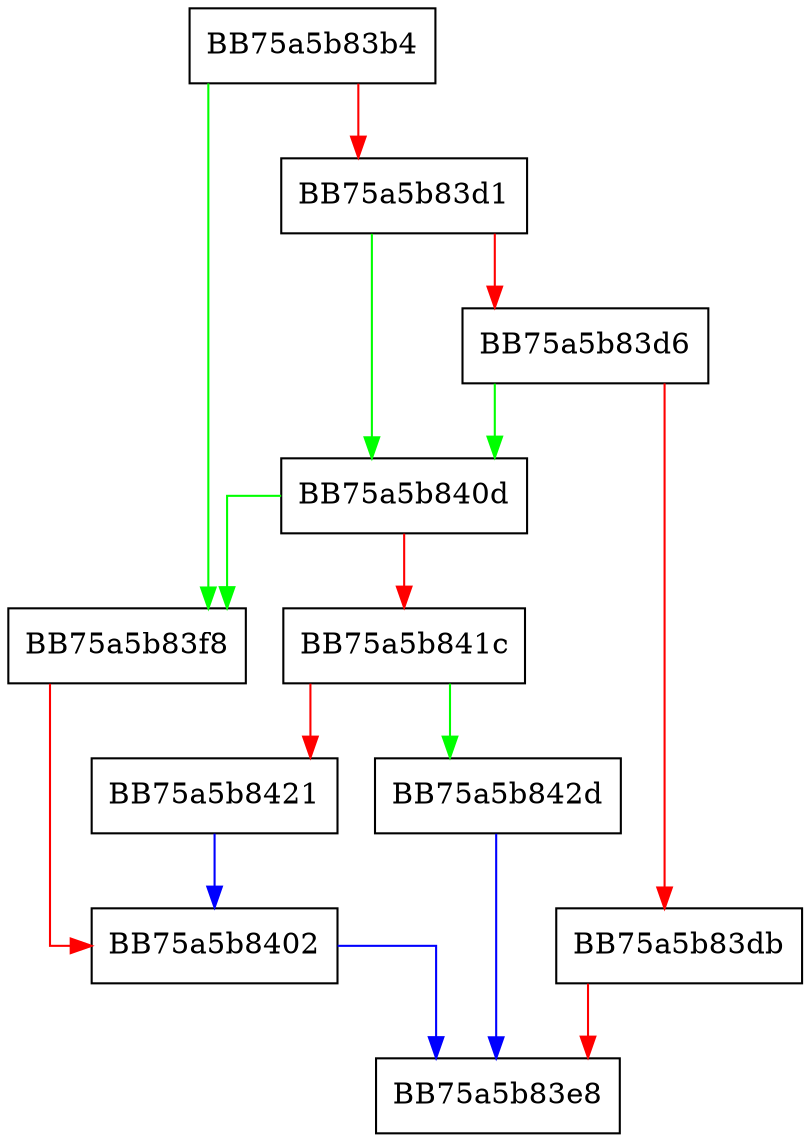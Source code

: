 digraph memcpy_s {
  node [shape="box"];
  graph [splines=ortho];
  BB75a5b83b4 -> BB75a5b83f8 [color="green"];
  BB75a5b83b4 -> BB75a5b83d1 [color="red"];
  BB75a5b83d1 -> BB75a5b840d [color="green"];
  BB75a5b83d1 -> BB75a5b83d6 [color="red"];
  BB75a5b83d6 -> BB75a5b840d [color="green"];
  BB75a5b83d6 -> BB75a5b83db [color="red"];
  BB75a5b83db -> BB75a5b83e8 [color="red"];
  BB75a5b83f8 -> BB75a5b8402 [color="red"];
  BB75a5b8402 -> BB75a5b83e8 [color="blue"];
  BB75a5b840d -> BB75a5b83f8 [color="green"];
  BB75a5b840d -> BB75a5b841c [color="red"];
  BB75a5b841c -> BB75a5b842d [color="green"];
  BB75a5b841c -> BB75a5b8421 [color="red"];
  BB75a5b8421 -> BB75a5b8402 [color="blue"];
  BB75a5b842d -> BB75a5b83e8 [color="blue"];
}